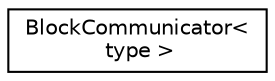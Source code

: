 digraph "Graphical Class Hierarchy"
{
 // INTERACTIVE_SVG=YES
 // LATEX_PDF_SIZE
  edge [fontname="Helvetica",fontsize="10",labelfontname="Helvetica",labelfontsize="10"];
  node [fontname="Helvetica",fontsize="10",shape=record];
  rankdir="LR";
  Node0 [label="BlockCommunicator\<\l type \>",height=0.2,width=0.4,color="black", fillcolor="white", style="filled",URL="$d6/db2/class_block_communicator.html",tooltip=" "];
}
